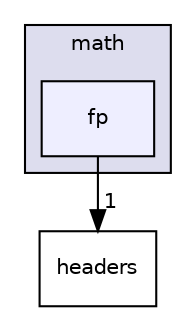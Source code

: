 digraph "M:/Office/!Doutorado/0. RepositorioSVN/HAMSTER_Prototype/branches/JINT2018/include/libtomcrypt-develop/src/math/fp" {
  compound=true
  node [ fontsize="10", fontname="Helvetica"];
  edge [ labelfontsize="10", labelfontname="Helvetica"];
  subgraph clusterdir_9866fd958db248ed7b9087ff61efe52b {
    graph [ bgcolor="#ddddee", pencolor="black", label="math" fontname="Helvetica", fontsize="10", URL="dir_9866fd958db248ed7b9087ff61efe52b.html"]
  dir_5e9f41223bc1f8f862dbb392e02e7b87 [shape=box, label="fp", style="filled", fillcolor="#eeeeff", pencolor="black", URL="dir_5e9f41223bc1f8f862dbb392e02e7b87.html"];
  }
  dir_a0acb8384b4122a9c7afcf2489cf4036 [shape=box label="headers" URL="dir_a0acb8384b4122a9c7afcf2489cf4036.html"];
  dir_5e9f41223bc1f8f862dbb392e02e7b87->dir_a0acb8384b4122a9c7afcf2489cf4036 [headlabel="1", labeldistance=1.5 headhref="dir_000037_000026.html"];
}
